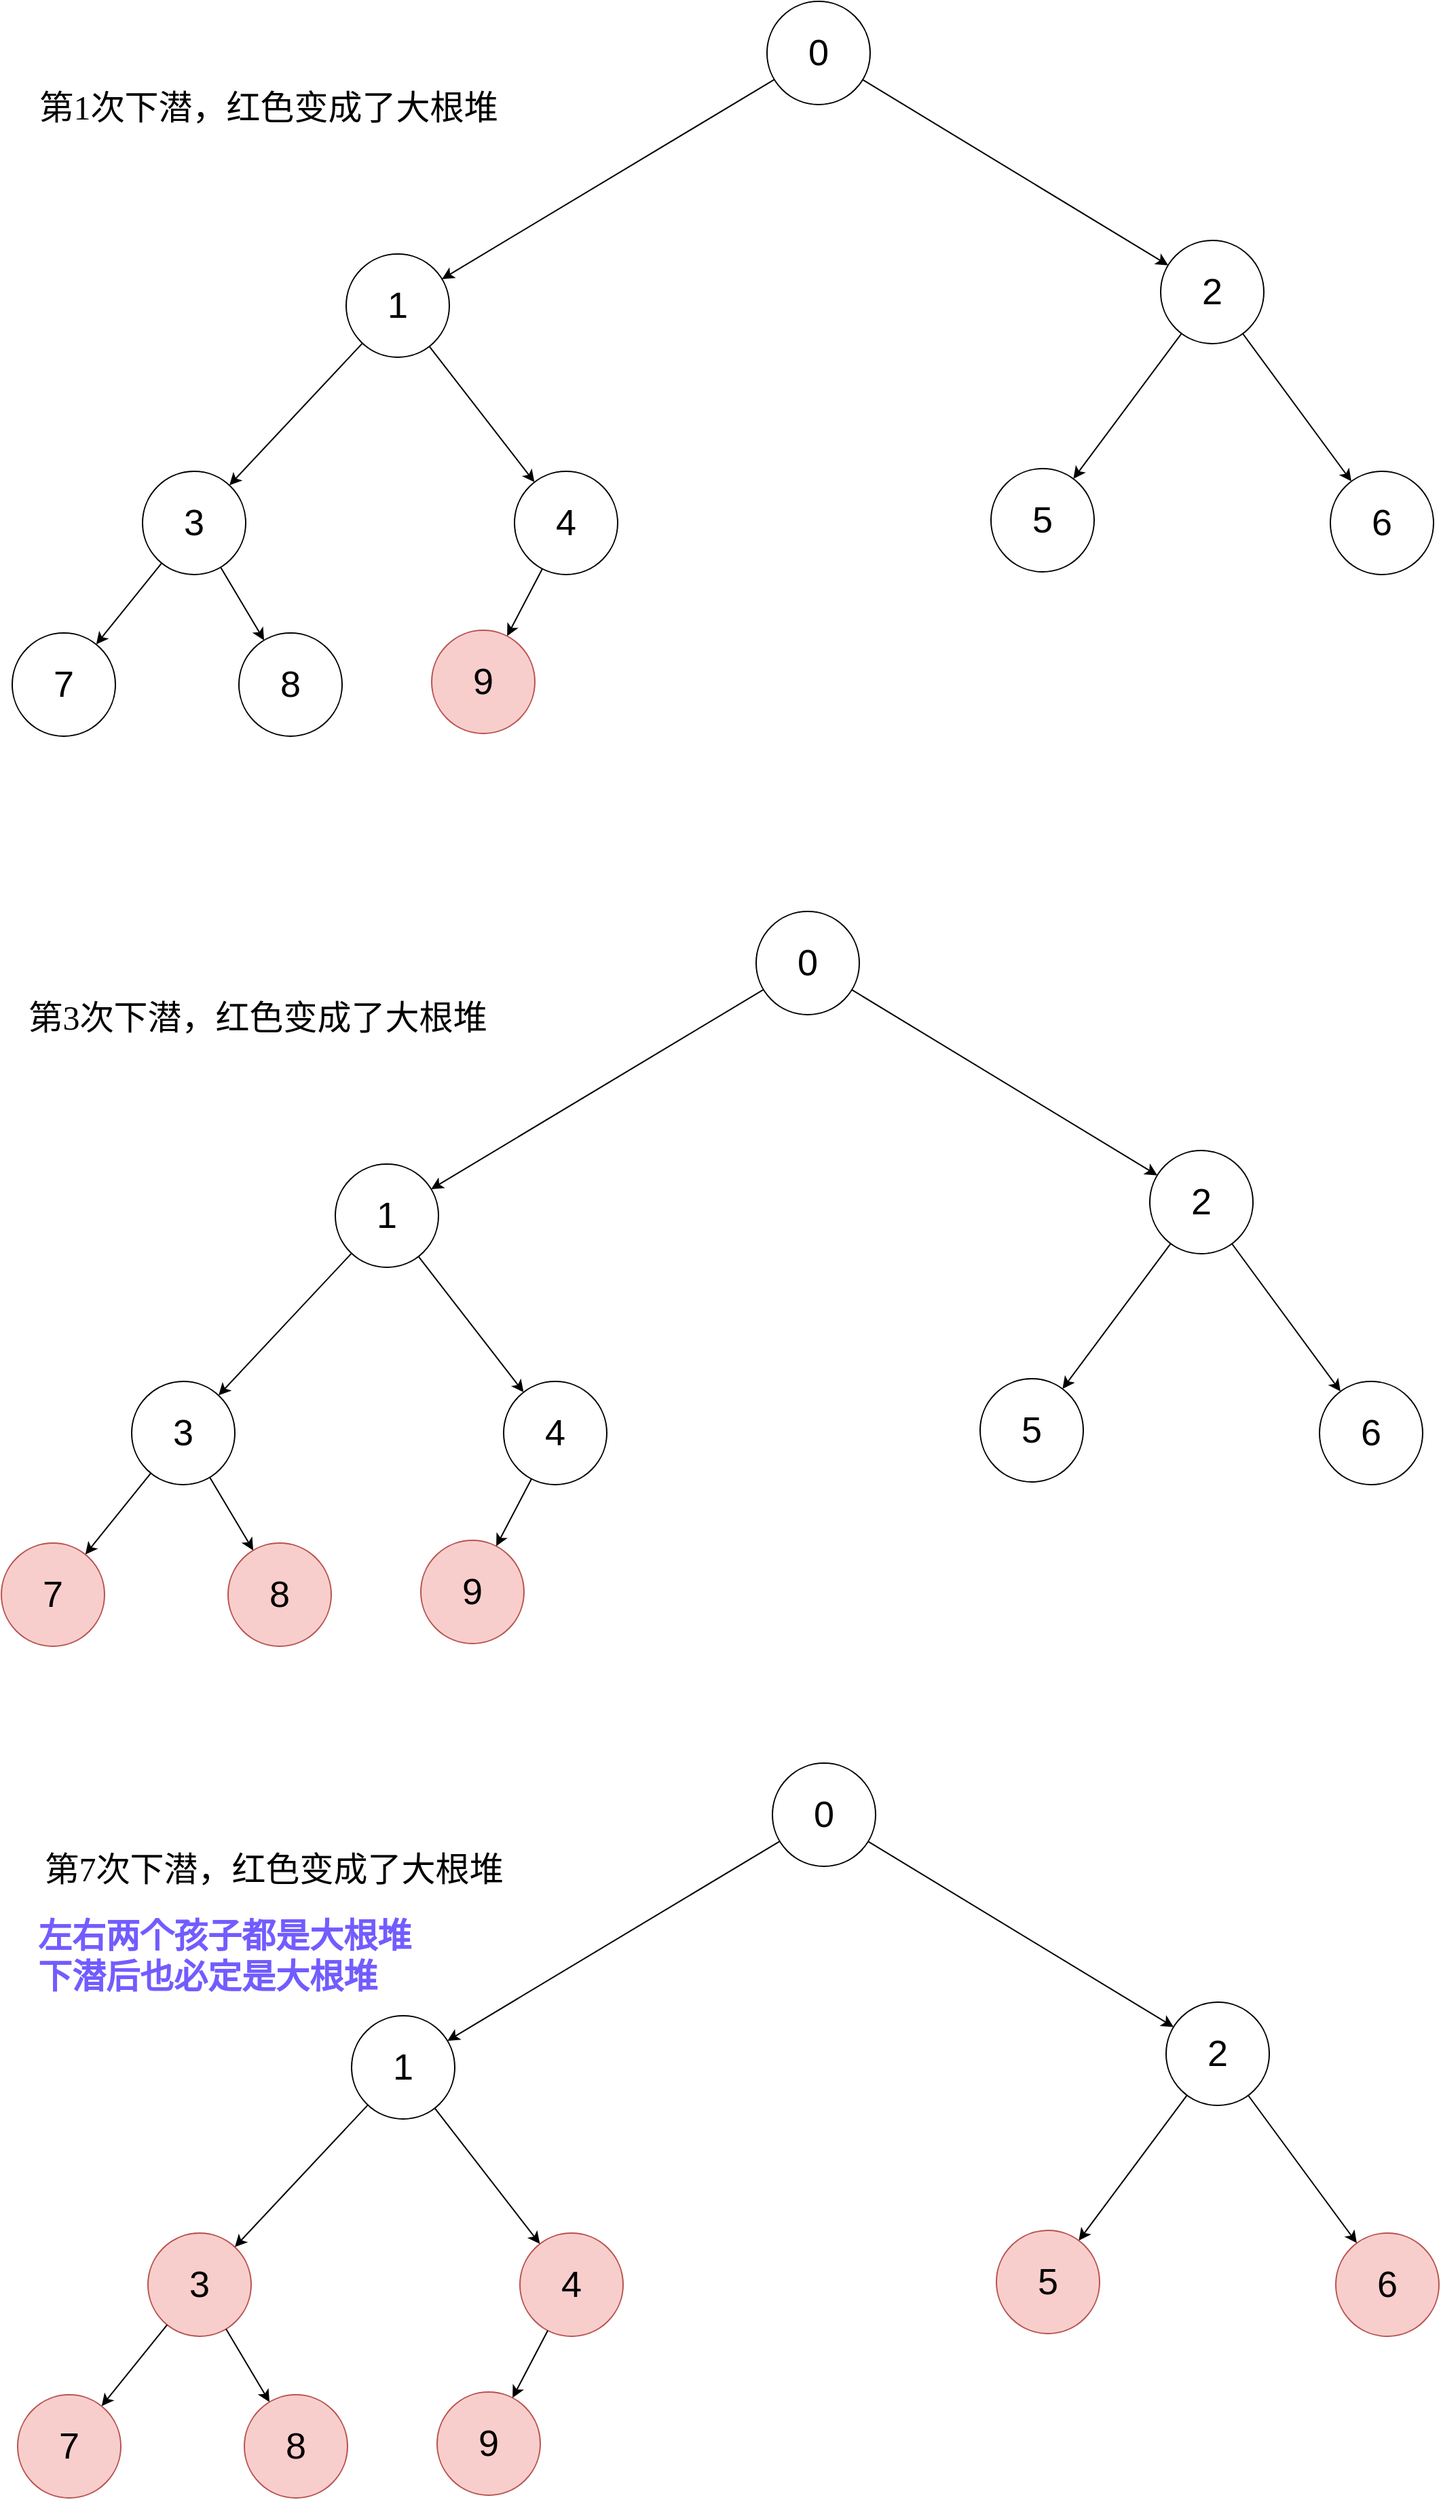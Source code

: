 <mxfile>
    <diagram id="BZZcQW6atTqjhy44g_oU" name="第 1 页">
        <mxGraphModel dx="724" dy="612" grid="0" gridSize="10" guides="1" tooltips="1" connect="1" arrows="1" fold="1" page="1" pageScale="1" pageWidth="1200" pageHeight="1600" background="#ffffff" math="1" shadow="0">
            <root>
                <mxCell id="0"/>
                <mxCell id="1" parent="0"/>
                <mxCell id="200" value="" style="group" parent="1" vertex="1" connectable="0">
                    <mxGeometry x="189" y="149" width="1047" height="541" as="geometry"/>
                </mxCell>
                <mxCell id="177" value="0" style="ellipse;whiteSpace=wrap;html=1;aspect=fixed;fontSize=27;" parent="200" vertex="1">
                    <mxGeometry x="556" width="76" height="76" as="geometry"/>
                </mxCell>
                <mxCell id="180" value="1" style="ellipse;whiteSpace=wrap;html=1;aspect=fixed;fontSize=27;" parent="200" vertex="1">
                    <mxGeometry x="246" y="186" width="76" height="76" as="geometry"/>
                </mxCell>
                <mxCell id="181" value="" style="edgeStyle=none;html=1;" parent="200" source="177" target="180" edge="1">
                    <mxGeometry relative="1" as="geometry"/>
                </mxCell>
                <mxCell id="182" value="2" style="ellipse;whiteSpace=wrap;html=1;aspect=fixed;fontSize=27;" parent="200" vertex="1">
                    <mxGeometry x="846" y="176" width="76" height="76" as="geometry"/>
                </mxCell>
                <mxCell id="183" value="" style="edgeStyle=none;html=1;" parent="200" source="177" target="182" edge="1">
                    <mxGeometry relative="1" as="geometry"/>
                </mxCell>
                <mxCell id="184" value="3" style="ellipse;whiteSpace=wrap;html=1;aspect=fixed;fontSize=27;" parent="200" vertex="1">
                    <mxGeometry x="96" y="346" width="76" height="76" as="geometry"/>
                </mxCell>
                <mxCell id="185" value="" style="edgeStyle=none;html=1;" parent="200" source="180" target="184" edge="1">
                    <mxGeometry relative="1" as="geometry"/>
                </mxCell>
                <mxCell id="186" value="4" style="ellipse;whiteSpace=wrap;html=1;aspect=fixed;fontSize=27;" parent="200" vertex="1">
                    <mxGeometry x="370" y="346" width="76" height="76" as="geometry"/>
                </mxCell>
                <mxCell id="187" value="" style="edgeStyle=none;html=1;" parent="200" source="180" target="186" edge="1">
                    <mxGeometry relative="1" as="geometry"/>
                </mxCell>
                <mxCell id="189" value="5" style="ellipse;whiteSpace=wrap;html=1;aspect=fixed;fontSize=27;" parent="200" vertex="1">
                    <mxGeometry x="721" y="344" width="76" height="76" as="geometry"/>
                </mxCell>
                <mxCell id="190" value="" style="edgeStyle=none;html=1;" parent="200" source="182" target="189" edge="1">
                    <mxGeometry relative="1" as="geometry"/>
                </mxCell>
                <mxCell id="191" value="6" style="ellipse;whiteSpace=wrap;html=1;aspect=fixed;fontSize=27;" parent="200" vertex="1">
                    <mxGeometry x="971" y="346" width="76" height="76" as="geometry"/>
                </mxCell>
                <mxCell id="192" value="" style="edgeStyle=none;html=1;" parent="200" source="182" target="191" edge="1">
                    <mxGeometry relative="1" as="geometry"/>
                </mxCell>
                <mxCell id="193" value="7" style="ellipse;whiteSpace=wrap;html=1;aspect=fixed;fontSize=27;" parent="200" vertex="1">
                    <mxGeometry y="465" width="76" height="76" as="geometry"/>
                </mxCell>
                <mxCell id="194" value="" style="edgeStyle=none;html=1;" parent="200" source="184" target="193" edge="1">
                    <mxGeometry relative="1" as="geometry"/>
                </mxCell>
                <mxCell id="195" value="8" style="ellipse;whiteSpace=wrap;html=1;aspect=fixed;fontSize=27;" parent="200" vertex="1">
                    <mxGeometry x="167" y="465" width="76" height="76" as="geometry"/>
                </mxCell>
                <mxCell id="196" value="" style="edgeStyle=none;html=1;" parent="200" source="184" target="195" edge="1">
                    <mxGeometry relative="1" as="geometry"/>
                </mxCell>
                <mxCell id="198" value="9" style="ellipse;whiteSpace=wrap;html=1;aspect=fixed;fontSize=27;fillColor=#f8cecc;strokeColor=#b85450;" parent="200" vertex="1">
                    <mxGeometry x="309" y="463" width="76" height="76" as="geometry"/>
                </mxCell>
                <mxCell id="199" value="" style="edgeStyle=none;html=1;" parent="200" source="186" target="198" edge="1">
                    <mxGeometry relative="1" as="geometry"/>
                </mxCell>
                <mxCell id="201" value="第1次下潜，红色变成了大根堆" style="text;html=1;strokeColor=none;fillColor=none;align=center;verticalAlign=middle;whiteSpace=wrap;rounded=0;fontSize=25;fontFamily=阿里妈妈方圆体 VF;" parent="200" vertex="1">
                    <mxGeometry x="5" y="29" width="368" height="97" as="geometry"/>
                </mxCell>
                <mxCell id="244" value="" style="group" parent="1" vertex="1" connectable="0">
                    <mxGeometry x="181" y="819" width="1047" height="541" as="geometry"/>
                </mxCell>
                <mxCell id="245" value="0" style="ellipse;whiteSpace=wrap;html=1;aspect=fixed;fontSize=27;" parent="244" vertex="1">
                    <mxGeometry x="556" width="76" height="76" as="geometry"/>
                </mxCell>
                <mxCell id="246" value="1" style="ellipse;whiteSpace=wrap;html=1;aspect=fixed;fontSize=27;" parent="244" vertex="1">
                    <mxGeometry x="246" y="186" width="76" height="76" as="geometry"/>
                </mxCell>
                <mxCell id="247" value="" style="edgeStyle=none;html=1;" parent="244" source="245" target="246" edge="1">
                    <mxGeometry relative="1" as="geometry"/>
                </mxCell>
                <mxCell id="248" value="2" style="ellipse;whiteSpace=wrap;html=1;aspect=fixed;fontSize=27;" parent="244" vertex="1">
                    <mxGeometry x="846" y="176" width="76" height="76" as="geometry"/>
                </mxCell>
                <mxCell id="249" value="" style="edgeStyle=none;html=1;" parent="244" source="245" target="248" edge="1">
                    <mxGeometry relative="1" as="geometry"/>
                </mxCell>
                <mxCell id="250" value="3" style="ellipse;whiteSpace=wrap;html=1;aspect=fixed;fontSize=27;" parent="244" vertex="1">
                    <mxGeometry x="96" y="346" width="76" height="76" as="geometry"/>
                </mxCell>
                <mxCell id="251" value="" style="edgeStyle=none;html=1;" parent="244" source="246" target="250" edge="1">
                    <mxGeometry relative="1" as="geometry"/>
                </mxCell>
                <mxCell id="252" value="4" style="ellipse;whiteSpace=wrap;html=1;aspect=fixed;fontSize=27;" parent="244" vertex="1">
                    <mxGeometry x="370" y="346" width="76" height="76" as="geometry"/>
                </mxCell>
                <mxCell id="253" value="" style="edgeStyle=none;html=1;" parent="244" source="246" target="252" edge="1">
                    <mxGeometry relative="1" as="geometry"/>
                </mxCell>
                <mxCell id="254" value="5" style="ellipse;whiteSpace=wrap;html=1;aspect=fixed;fontSize=27;" parent="244" vertex="1">
                    <mxGeometry x="721" y="344" width="76" height="76" as="geometry"/>
                </mxCell>
                <mxCell id="255" value="" style="edgeStyle=none;html=1;" parent="244" source="248" target="254" edge="1">
                    <mxGeometry relative="1" as="geometry"/>
                </mxCell>
                <mxCell id="256" value="6" style="ellipse;whiteSpace=wrap;html=1;aspect=fixed;fontSize=27;" parent="244" vertex="1">
                    <mxGeometry x="971" y="346" width="76" height="76" as="geometry"/>
                </mxCell>
                <mxCell id="257" value="" style="edgeStyle=none;html=1;" parent="244" source="248" target="256" edge="1">
                    <mxGeometry relative="1" as="geometry"/>
                </mxCell>
                <mxCell id="258" value="7" style="ellipse;whiteSpace=wrap;html=1;aspect=fixed;fontSize=27;fillColor=#f8cecc;strokeColor=#b85450;" parent="244" vertex="1">
                    <mxGeometry y="465" width="76" height="76" as="geometry"/>
                </mxCell>
                <mxCell id="259" value="" style="edgeStyle=none;html=1;" parent="244" source="250" target="258" edge="1">
                    <mxGeometry relative="1" as="geometry"/>
                </mxCell>
                <mxCell id="260" value="8" style="ellipse;whiteSpace=wrap;html=1;aspect=fixed;fontSize=27;fillColor=#f8cecc;strokeColor=#b85450;" parent="244" vertex="1">
                    <mxGeometry x="167" y="465" width="76" height="76" as="geometry"/>
                </mxCell>
                <mxCell id="261" value="" style="edgeStyle=none;html=1;" parent="244" source="250" target="260" edge="1">
                    <mxGeometry relative="1" as="geometry"/>
                </mxCell>
                <mxCell id="262" value="9" style="ellipse;whiteSpace=wrap;html=1;aspect=fixed;fontSize=27;fillColor=#f8cecc;strokeColor=#b85450;" parent="244" vertex="1">
                    <mxGeometry x="309" y="463" width="76" height="76" as="geometry"/>
                </mxCell>
                <mxCell id="263" value="" style="edgeStyle=none;html=1;" parent="244" source="252" target="262" edge="1">
                    <mxGeometry relative="1" as="geometry"/>
                </mxCell>
                <mxCell id="264" value="第3次下潜，红色变成了大根堆" style="text;html=1;strokeColor=none;fillColor=none;align=center;verticalAlign=middle;whiteSpace=wrap;rounded=0;fontSize=25;fontFamily=阿里妈妈方圆体 VF;" parent="244" vertex="1">
                    <mxGeometry x="5" y="29" width="368" height="97" as="geometry"/>
                </mxCell>
                <mxCell id="265" value="" style="group" parent="1" vertex="1" connectable="0">
                    <mxGeometry x="193" y="1446" width="1047" height="541" as="geometry"/>
                </mxCell>
                <mxCell id="266" value="0" style="ellipse;whiteSpace=wrap;html=1;aspect=fixed;fontSize=27;" parent="265" vertex="1">
                    <mxGeometry x="556" width="76" height="76" as="geometry"/>
                </mxCell>
                <mxCell id="267" value="1" style="ellipse;whiteSpace=wrap;html=1;aspect=fixed;fontSize=27;" parent="265" vertex="1">
                    <mxGeometry x="246" y="186" width="76" height="76" as="geometry"/>
                </mxCell>
                <mxCell id="268" value="" style="edgeStyle=none;html=1;" parent="265" source="266" target="267" edge="1">
                    <mxGeometry relative="1" as="geometry"/>
                </mxCell>
                <mxCell id="269" value="2" style="ellipse;whiteSpace=wrap;html=1;aspect=fixed;fontSize=27;" parent="265" vertex="1">
                    <mxGeometry x="846" y="176" width="76" height="76" as="geometry"/>
                </mxCell>
                <mxCell id="270" value="" style="edgeStyle=none;html=1;" parent="265" source="266" target="269" edge="1">
                    <mxGeometry relative="1" as="geometry"/>
                </mxCell>
                <mxCell id="271" value="3" style="ellipse;whiteSpace=wrap;html=1;aspect=fixed;fontSize=27;fillColor=#f8cecc;strokeColor=#b85450;" parent="265" vertex="1">
                    <mxGeometry x="96" y="346" width="76" height="76" as="geometry"/>
                </mxCell>
                <mxCell id="272" value="" style="edgeStyle=none;html=1;" parent="265" source="267" target="271" edge="1">
                    <mxGeometry relative="1" as="geometry"/>
                </mxCell>
                <mxCell id="273" value="4" style="ellipse;whiteSpace=wrap;html=1;aspect=fixed;fontSize=27;fillColor=#f8cecc;strokeColor=#b85450;" parent="265" vertex="1">
                    <mxGeometry x="370" y="346" width="76" height="76" as="geometry"/>
                </mxCell>
                <mxCell id="274" value="" style="edgeStyle=none;html=1;" parent="265" source="267" target="273" edge="1">
                    <mxGeometry relative="1" as="geometry"/>
                </mxCell>
                <mxCell id="275" value="5" style="ellipse;whiteSpace=wrap;html=1;aspect=fixed;fontSize=27;fillColor=#f8cecc;strokeColor=#b85450;" parent="265" vertex="1">
                    <mxGeometry x="721" y="344" width="76" height="76" as="geometry"/>
                </mxCell>
                <mxCell id="276" value="" style="edgeStyle=none;html=1;" parent="265" source="269" target="275" edge="1">
                    <mxGeometry relative="1" as="geometry"/>
                </mxCell>
                <mxCell id="277" value="6" style="ellipse;whiteSpace=wrap;html=1;aspect=fixed;fontSize=27;fillColor=#f8cecc;strokeColor=#b85450;" parent="265" vertex="1">
                    <mxGeometry x="971" y="346" width="76" height="76" as="geometry"/>
                </mxCell>
                <mxCell id="278" value="" style="edgeStyle=none;html=1;" parent="265" source="269" target="277" edge="1">
                    <mxGeometry relative="1" as="geometry"/>
                </mxCell>
                <mxCell id="279" value="7" style="ellipse;whiteSpace=wrap;html=1;aspect=fixed;fontSize=27;fillColor=#f8cecc;strokeColor=#b85450;" parent="265" vertex="1">
                    <mxGeometry y="465" width="76" height="76" as="geometry"/>
                </mxCell>
                <mxCell id="280" value="" style="edgeStyle=none;html=1;" parent="265" source="271" target="279" edge="1">
                    <mxGeometry relative="1" as="geometry"/>
                </mxCell>
                <mxCell id="281" value="8" style="ellipse;whiteSpace=wrap;html=1;aspect=fixed;fontSize=27;fillColor=#f8cecc;strokeColor=#b85450;" parent="265" vertex="1">
                    <mxGeometry x="167" y="465" width="76" height="76" as="geometry"/>
                </mxCell>
                <mxCell id="282" value="" style="edgeStyle=none;html=1;" parent="265" source="271" target="281" edge="1">
                    <mxGeometry relative="1" as="geometry"/>
                </mxCell>
                <mxCell id="283" value="9" style="ellipse;whiteSpace=wrap;html=1;aspect=fixed;fontSize=27;fillColor=#f8cecc;strokeColor=#b85450;" parent="265" vertex="1">
                    <mxGeometry x="309" y="463" width="76" height="76" as="geometry"/>
                </mxCell>
                <mxCell id="284" value="" style="edgeStyle=none;html=1;" parent="265" source="273" target="283" edge="1">
                    <mxGeometry relative="1" as="geometry"/>
                </mxCell>
                <mxCell id="285" value="第7次下潜，红色变成了大根堆" style="text;html=1;strokeColor=none;fillColor=none;align=center;verticalAlign=middle;whiteSpace=wrap;rounded=0;fontSize=25;fontFamily=阿里妈妈方圆体 VF;" parent="265" vertex="1">
                    <mxGeometry x="5" y="29" width="368" height="97" as="geometry"/>
                </mxCell>
                <mxCell id="286" value="&lt;font color=&quot;#725cff&quot;&gt;&lt;b&gt;左右两个孩子都是大根堆&lt;br&gt;下潜后也必定是大根堆&lt;/b&gt;&lt;/font&gt;" style="text;html=1;strokeColor=none;fillColor=none;align=left;verticalAlign=middle;whiteSpace=wrap;rounded=0;fontFamily=阿里妈妈方圆体 VF;fontSize=25;fontColor=default;" parent="265" vertex="1">
                    <mxGeometry x="13" y="104" width="344" height="75" as="geometry"/>
                </mxCell>
            </root>
        </mxGraphModel>
    </diagram>
</mxfile>